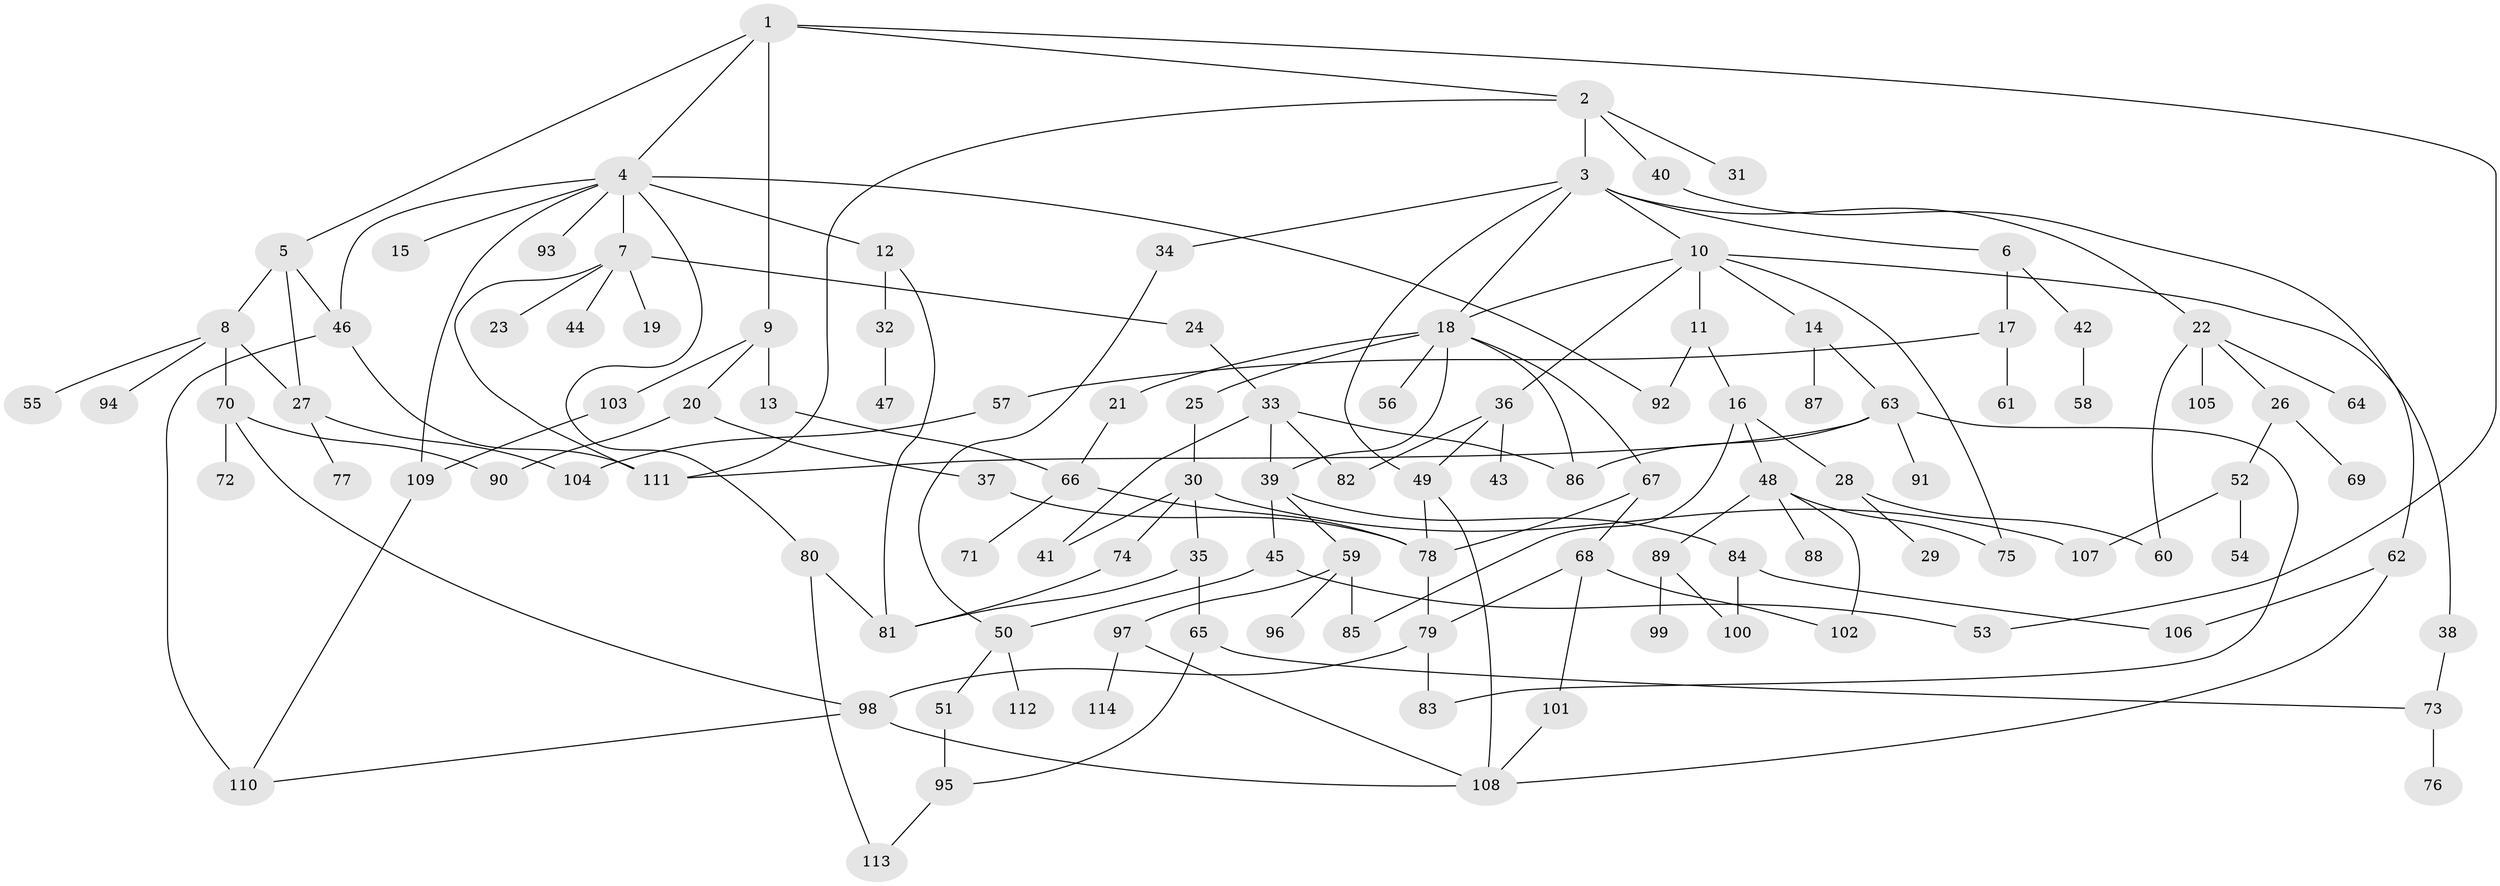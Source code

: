 // coarse degree distribution, {21: 0.029411764705882353, 8: 0.058823529411764705, 3: 0.2647058823529412, 2: 0.17647058823529413, 4: 0.08823529411764706, 1: 0.29411764705882354, 6: 0.029411764705882353, 11: 0.029411764705882353, 9: 0.029411764705882353}
// Generated by graph-tools (version 1.1) at 2025/17/03/04/25 18:17:12]
// undirected, 114 vertices, 157 edges
graph export_dot {
graph [start="1"]
  node [color=gray90,style=filled];
  1;
  2;
  3;
  4;
  5;
  6;
  7;
  8;
  9;
  10;
  11;
  12;
  13;
  14;
  15;
  16;
  17;
  18;
  19;
  20;
  21;
  22;
  23;
  24;
  25;
  26;
  27;
  28;
  29;
  30;
  31;
  32;
  33;
  34;
  35;
  36;
  37;
  38;
  39;
  40;
  41;
  42;
  43;
  44;
  45;
  46;
  47;
  48;
  49;
  50;
  51;
  52;
  53;
  54;
  55;
  56;
  57;
  58;
  59;
  60;
  61;
  62;
  63;
  64;
  65;
  66;
  67;
  68;
  69;
  70;
  71;
  72;
  73;
  74;
  75;
  76;
  77;
  78;
  79;
  80;
  81;
  82;
  83;
  84;
  85;
  86;
  87;
  88;
  89;
  90;
  91;
  92;
  93;
  94;
  95;
  96;
  97;
  98;
  99;
  100;
  101;
  102;
  103;
  104;
  105;
  106;
  107;
  108;
  109;
  110;
  111;
  112;
  113;
  114;
  1 -- 2;
  1 -- 4;
  1 -- 5;
  1 -- 9;
  1 -- 53;
  2 -- 3;
  2 -- 31;
  2 -- 40;
  2 -- 111;
  3 -- 6;
  3 -- 10;
  3 -- 18;
  3 -- 22;
  3 -- 34;
  3 -- 49;
  4 -- 7;
  4 -- 12;
  4 -- 15;
  4 -- 80;
  4 -- 92;
  4 -- 93;
  4 -- 109;
  4 -- 46;
  5 -- 8;
  5 -- 46;
  5 -- 27;
  6 -- 17;
  6 -- 42;
  7 -- 19;
  7 -- 23;
  7 -- 24;
  7 -- 44;
  7 -- 111;
  8 -- 27;
  8 -- 55;
  8 -- 70;
  8 -- 94;
  9 -- 13;
  9 -- 20;
  9 -- 103;
  10 -- 11;
  10 -- 14;
  10 -- 36;
  10 -- 38;
  10 -- 18;
  10 -- 75;
  11 -- 16;
  11 -- 92;
  12 -- 32;
  12 -- 81;
  13 -- 66;
  14 -- 63;
  14 -- 87;
  16 -- 28;
  16 -- 48;
  16 -- 85;
  17 -- 57;
  17 -- 61;
  18 -- 21;
  18 -- 25;
  18 -- 39;
  18 -- 56;
  18 -- 67;
  18 -- 86;
  20 -- 37;
  20 -- 90;
  21 -- 66;
  22 -- 26;
  22 -- 60;
  22 -- 64;
  22 -- 105;
  24 -- 33;
  25 -- 30;
  26 -- 52;
  26 -- 69;
  27 -- 77;
  27 -- 104;
  28 -- 29;
  28 -- 60;
  30 -- 35;
  30 -- 74;
  30 -- 107;
  30 -- 41;
  32 -- 47;
  33 -- 41;
  33 -- 39;
  33 -- 86;
  33 -- 82;
  34 -- 50;
  35 -- 65;
  35 -- 81;
  36 -- 43;
  36 -- 49;
  36 -- 82;
  37 -- 78;
  38 -- 73;
  39 -- 45;
  39 -- 59;
  39 -- 84;
  40 -- 62;
  42 -- 58;
  45 -- 53;
  45 -- 50;
  46 -- 111;
  46 -- 110;
  48 -- 75;
  48 -- 88;
  48 -- 89;
  48 -- 102;
  49 -- 108;
  49 -- 78;
  50 -- 51;
  50 -- 112;
  51 -- 95;
  52 -- 54;
  52 -- 107;
  57 -- 104;
  59 -- 85;
  59 -- 96;
  59 -- 97;
  62 -- 106;
  62 -- 108;
  63 -- 91;
  63 -- 83;
  63 -- 86;
  63 -- 111;
  65 -- 73;
  65 -- 95;
  66 -- 71;
  66 -- 78;
  67 -- 68;
  67 -- 78;
  68 -- 79;
  68 -- 101;
  68 -- 102;
  70 -- 72;
  70 -- 98;
  70 -- 90;
  73 -- 76;
  74 -- 81;
  78 -- 79;
  79 -- 83;
  79 -- 98;
  80 -- 81;
  80 -- 113;
  84 -- 106;
  84 -- 100;
  89 -- 99;
  89 -- 100;
  95 -- 113;
  97 -- 114;
  97 -- 108;
  98 -- 110;
  98 -- 108;
  101 -- 108;
  103 -- 109;
  109 -- 110;
}
